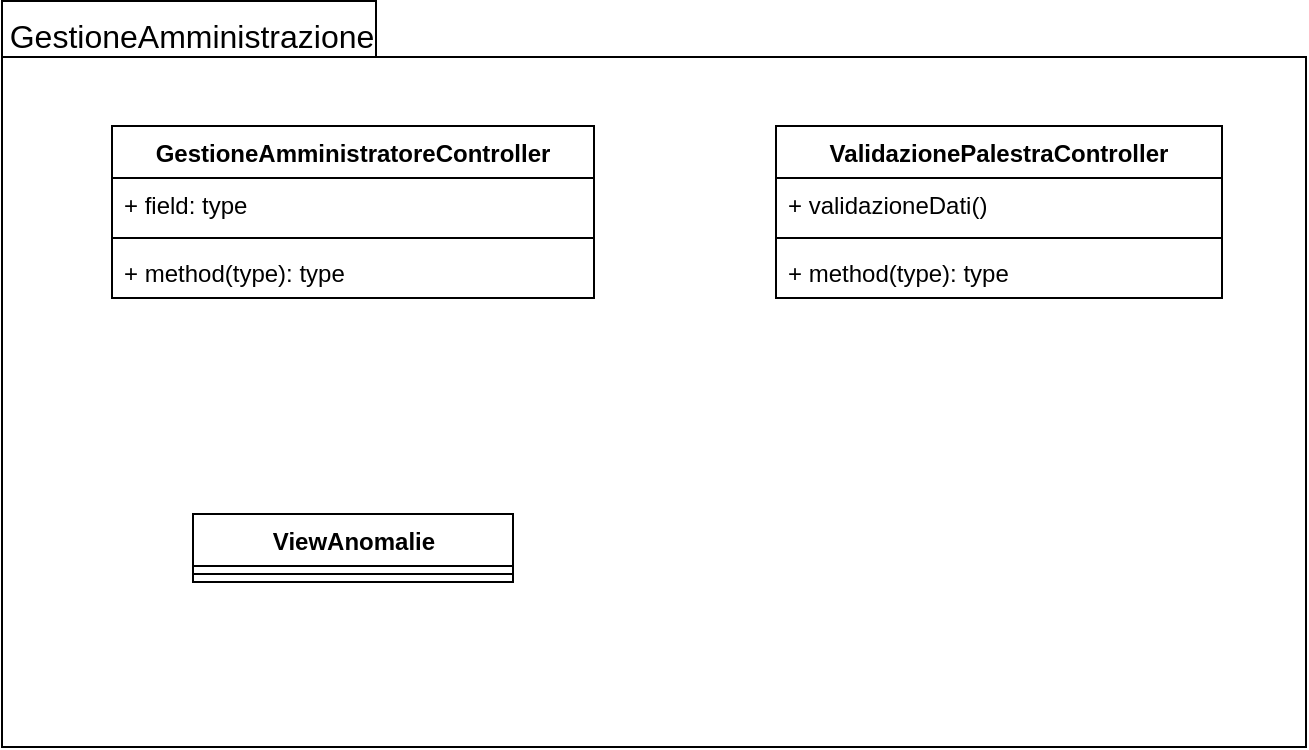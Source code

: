 <mxfile version="24.4.9" type="github">
  <diagram name="Pagina-1" id="WJZg5tV51setkM5HHoCN">
    <mxGraphModel dx="1168" dy="796" grid="0" gridSize="10" guides="1" tooltips="1" connect="1" arrows="1" fold="1" page="0" pageScale="1" pageWidth="827" pageHeight="1169" math="0" shadow="0">
      <root>
        <mxCell id="0" />
        <mxCell id="1" parent="0" />
        <mxCell id="XfPzXEYZt8wGmcJqWTIl-1" value="" style="shape=folder;fontStyle=1;spacingTop=10;tabWidth=187;tabHeight=28;tabPosition=left;html=1;whiteSpace=wrap;" parent="1" vertex="1">
          <mxGeometry x="304" y="-20.5" width="652" height="373" as="geometry" />
        </mxCell>
        <mxCell id="XfPzXEYZt8wGmcJqWTIl-2" value="GestioneAmministratoreController" style="swimlane;fontStyle=1;align=center;verticalAlign=top;childLayout=stackLayout;horizontal=1;startSize=26;horizontalStack=0;resizeParent=1;resizeParentMax=0;resizeLast=0;collapsible=1;marginBottom=0;whiteSpace=wrap;html=1;" parent="1" vertex="1">
          <mxGeometry x="359" y="42" width="241" height="86" as="geometry" />
        </mxCell>
        <mxCell id="XfPzXEYZt8wGmcJqWTIl-3" value="+ field: type" style="text;strokeColor=none;fillColor=none;align=left;verticalAlign=top;spacingLeft=4;spacingRight=4;overflow=hidden;rotatable=0;points=[[0,0.5],[1,0.5]];portConstraint=eastwest;whiteSpace=wrap;html=1;" parent="XfPzXEYZt8wGmcJqWTIl-2" vertex="1">
          <mxGeometry y="26" width="241" height="26" as="geometry" />
        </mxCell>
        <mxCell id="XfPzXEYZt8wGmcJqWTIl-4" value="" style="line;strokeWidth=1;fillColor=none;align=left;verticalAlign=middle;spacingTop=-1;spacingLeft=3;spacingRight=3;rotatable=0;labelPosition=right;points=[];portConstraint=eastwest;strokeColor=inherit;" parent="XfPzXEYZt8wGmcJqWTIl-2" vertex="1">
          <mxGeometry y="52" width="241" height="8" as="geometry" />
        </mxCell>
        <mxCell id="XfPzXEYZt8wGmcJqWTIl-5" value="+ method(type): type" style="text;strokeColor=none;fillColor=none;align=left;verticalAlign=top;spacingLeft=4;spacingRight=4;overflow=hidden;rotatable=0;points=[[0,0.5],[1,0.5]];portConstraint=eastwest;whiteSpace=wrap;html=1;" parent="XfPzXEYZt8wGmcJqWTIl-2" vertex="1">
          <mxGeometry y="60" width="241" height="26" as="geometry" />
        </mxCell>
        <mxCell id="XfPzXEYZt8wGmcJqWTIl-7" value="ValidazionePalestraController" style="swimlane;fontStyle=1;align=center;verticalAlign=top;childLayout=stackLayout;horizontal=1;startSize=26;horizontalStack=0;resizeParent=1;resizeParentMax=0;resizeLast=0;collapsible=1;marginBottom=0;whiteSpace=wrap;html=1;" parent="1" vertex="1">
          <mxGeometry x="691" y="42" width="223" height="86" as="geometry" />
        </mxCell>
        <mxCell id="XfPzXEYZt8wGmcJqWTIl-8" value="+ validazioneDati()" style="text;strokeColor=none;fillColor=none;align=left;verticalAlign=top;spacingLeft=4;spacingRight=4;overflow=hidden;rotatable=0;points=[[0,0.5],[1,0.5]];portConstraint=eastwest;whiteSpace=wrap;html=1;" parent="XfPzXEYZt8wGmcJqWTIl-7" vertex="1">
          <mxGeometry y="26" width="223" height="26" as="geometry" />
        </mxCell>
        <mxCell id="XfPzXEYZt8wGmcJqWTIl-9" value="" style="line;strokeWidth=1;fillColor=none;align=left;verticalAlign=middle;spacingTop=-1;spacingLeft=3;spacingRight=3;rotatable=0;labelPosition=right;points=[];portConstraint=eastwest;strokeColor=inherit;" parent="XfPzXEYZt8wGmcJqWTIl-7" vertex="1">
          <mxGeometry y="52" width="223" height="8" as="geometry" />
        </mxCell>
        <mxCell id="XfPzXEYZt8wGmcJqWTIl-10" value="+ method(type): type" style="text;strokeColor=none;fillColor=none;align=left;verticalAlign=top;spacingLeft=4;spacingRight=4;overflow=hidden;rotatable=0;points=[[0,0.5],[1,0.5]];portConstraint=eastwest;whiteSpace=wrap;html=1;" parent="XfPzXEYZt8wGmcJqWTIl-7" vertex="1">
          <mxGeometry y="60" width="223" height="26" as="geometry" />
        </mxCell>
        <mxCell id="b-C1bAWXQpSkKSt1xs_e-4" value="GestioneAmministrazione" style="text;strokeColor=none;fillColor=none;html=1;align=center;verticalAlign=middle;whiteSpace=wrap;rounded=0;fontSize=16;" parent="1" vertex="1">
          <mxGeometry x="369" y="-18" width="60" height="30" as="geometry" />
        </mxCell>
        <mxCell id="Sb_la6z1sTeWGRO8NqnL-3" value="ViewAnomalie" style="swimlane;fontStyle=1;align=center;verticalAlign=top;childLayout=stackLayout;horizontal=1;startSize=26;horizontalStack=0;resizeParent=1;resizeParentMax=0;resizeLast=0;collapsible=1;marginBottom=0;whiteSpace=wrap;html=1;" vertex="1" parent="1">
          <mxGeometry x="399.5" y="236" width="160" height="34" as="geometry" />
        </mxCell>
        <mxCell id="Sb_la6z1sTeWGRO8NqnL-5" value="" style="line;strokeWidth=1;fillColor=none;align=left;verticalAlign=middle;spacingTop=-1;spacingLeft=3;spacingRight=3;rotatable=0;labelPosition=right;points=[];portConstraint=eastwest;strokeColor=inherit;" vertex="1" parent="Sb_la6z1sTeWGRO8NqnL-3">
          <mxGeometry y="26" width="160" height="8" as="geometry" />
        </mxCell>
      </root>
    </mxGraphModel>
  </diagram>
</mxfile>
